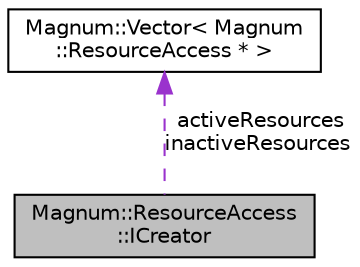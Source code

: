 digraph "Magnum::ResourceAccess::ICreator"
{
  edge [fontname="Helvetica",fontsize="10",labelfontname="Helvetica",labelfontsize="10"];
  node [fontname="Helvetica",fontsize="10",shape=record];
  Node1 [label="Magnum::ResourceAccess\l::ICreator",height=0.2,width=0.4,color="black", fillcolor="grey75", style="filled", fontcolor="black"];
  Node2 -> Node1 [dir="back",color="darkorchid3",fontsize="10",style="dashed",label=" activeResources\ninactiveResources" ,fontname="Helvetica"];
  Node2 [label="Magnum::Vector\< Magnum\l::ResourceAccess * \>",height=0.2,width=0.4,color="black", fillcolor="white", style="filled",URL="$class_magnum_1_1_vector.html"];
}

